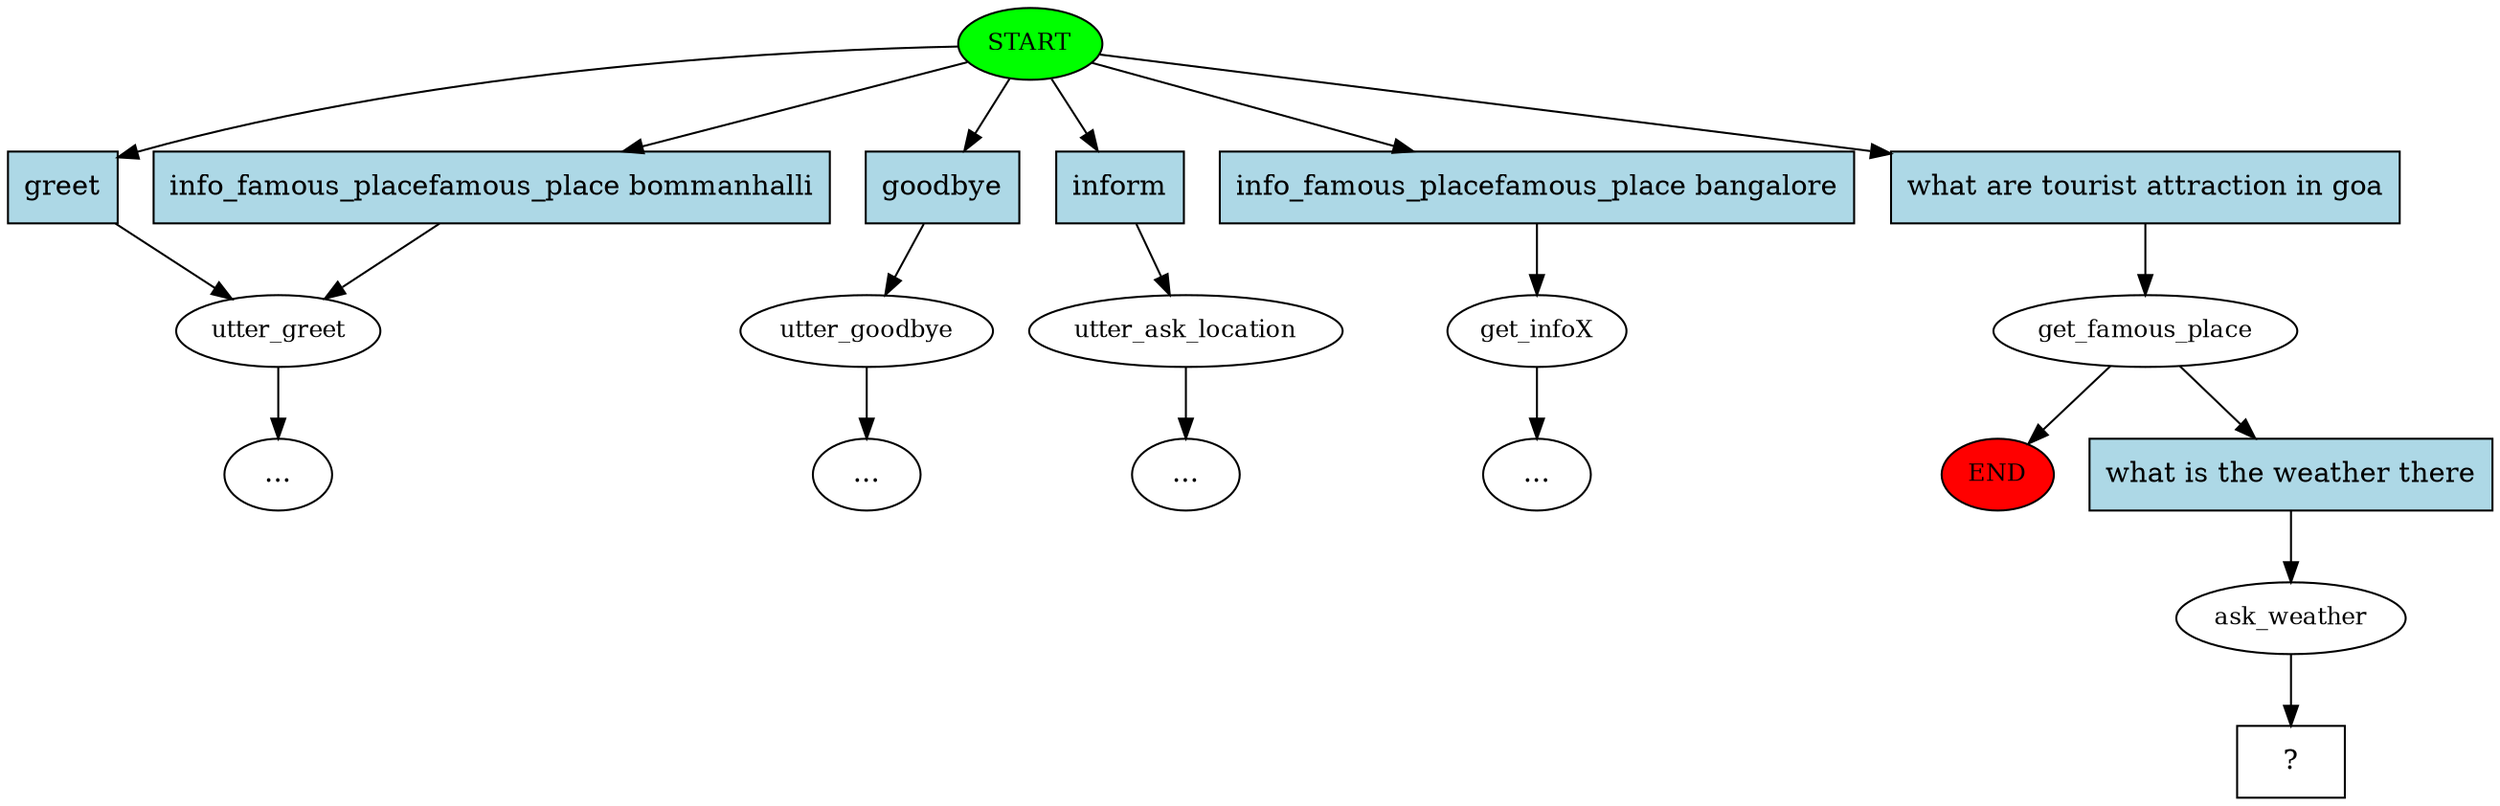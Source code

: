 digraph  {
0 [class="start active", fillcolor=green, fontsize=12, label=START, style=filled];
"-1" [class=end, fillcolor=red, fontsize=12, label=END, style=filled];
1 [class="", fontsize=12, label=utter_greet];
4 [class="", fontsize=12, label=utter_goodbye];
"-6" [class=ellipsis, label="..."];
5 [class="", fontsize=12, label=utter_ask_location];
"-7" [class=ellipsis, label="..."];
14 [class="", fontsize=12, label=get_infoX];
"-17" [class=ellipsis, label="..."];
16 [class=active, fontsize=12, label=get_famous_place];
"-18" [class=ellipsis, label="..."];
19 [class=active, fontsize=12, label=ask_weather];
20 [class="intent dashed active", label="  ?  ", shape=rect];
21 [class=intent, fillcolor=lightblue, label=greet, shape=rect, style=filled];
22 [class=intent, fillcolor=lightblue, label="info_famous_placefamous_place bommanhalli", shape=rect, style=filled];
23 [class=intent, fillcolor=lightblue, label=goodbye, shape=rect, style=filled];
24 [class=intent, fillcolor=lightblue, label=inform, shape=rect, style=filled];
25 [class=intent, fillcolor=lightblue, label="info_famous_placefamous_place bangalore", shape=rect, style=filled];
26 [class="intent active", fillcolor=lightblue, label="what are tourist attraction in goa", shape=rect, style=filled];
27 [class="intent active", fillcolor=lightblue, label="what is the weather there", shape=rect, style=filled];
0 -> 21  [class="", key=0];
0 -> 22  [class="", key=0];
0 -> 23  [class="", key=0];
0 -> 24  [class="", key=0];
0 -> 25  [class="", key=0];
0 -> 26  [class=active, key=0];
1 -> "-18"  [class="", key=NONE, label=""];
4 -> "-6"  [class="", key=NONE, label=""];
5 -> "-7"  [class="", key=NONE, label=""];
14 -> "-17"  [class="", key=NONE, label=""];
16 -> "-1"  [class="", key=NONE, label=""];
16 -> 27  [class=active, key=0];
19 -> 20  [class=active, key=NONE, label=""];
21 -> 1  [class="", key=0];
22 -> 1  [class="", key=0];
23 -> 4  [class="", key=0];
24 -> 5  [class="", key=0];
25 -> 14  [class="", key=0];
26 -> 16  [class=active, key=0];
27 -> 19  [class=active, key=0];
}
